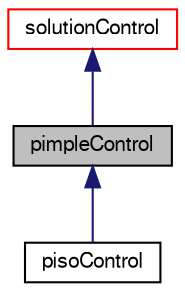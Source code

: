 digraph "pimpleControl"
{
  bgcolor="transparent";
  edge [fontname="FreeSans",fontsize="10",labelfontname="FreeSans",labelfontsize="10"];
  node [fontname="FreeSans",fontsize="10",shape=record];
  Node1 [label="pimpleControl",height=0.2,width=0.4,color="black", fillcolor="grey75", style="filled" fontcolor="black"];
  Node2 -> Node1 [dir="back",color="midnightblue",fontsize="10",style="solid",fontname="FreeSans"];
  Node2 [label="solutionControl",height=0.2,width=0.4,color="red",URL="$a02311.html",tooltip="Base class for solution control classes. "];
  Node1 -> Node3 [dir="back",color="midnightblue",fontsize="10",style="solid",fontname="FreeSans"];
  Node3 [label="pisoControl",height=0.2,width=0.4,color="black",URL="$a01799.html",tooltip="Specialization of the pimpleControl class for PISO control. "];
}
